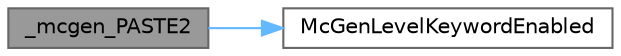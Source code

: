 digraph "_mcgen_PASTE2"
{
 // LATEX_PDF_SIZE
  bgcolor="transparent";
  edge [fontname=Helvetica,fontsize=10,labelfontname=Helvetica,labelfontsize=10];
  node [fontname=Helvetica,fontsize=10,shape=box,height=0.2,width=0.4];
  rankdir="LR";
  Node1 [id="Node000001",label="_mcgen_PASTE2",height=0.2,width=0.4,color="gray40", fillcolor="grey60", style="filled", fontcolor="black",tooltip=" "];
  Node1 -> Node2 [id="edge1_Node000001_Node000002",color="steelblue1",style="solid",tooltip=" "];
  Node2 [id="Node000002",label="McGenLevelKeywordEnabled",height=0.2,width=0.4,color="grey40", fillcolor="white", style="filled",URL="$etw_8h.html#a3e2463822037d3829cfdda3000c08339",tooltip=" "];
}
